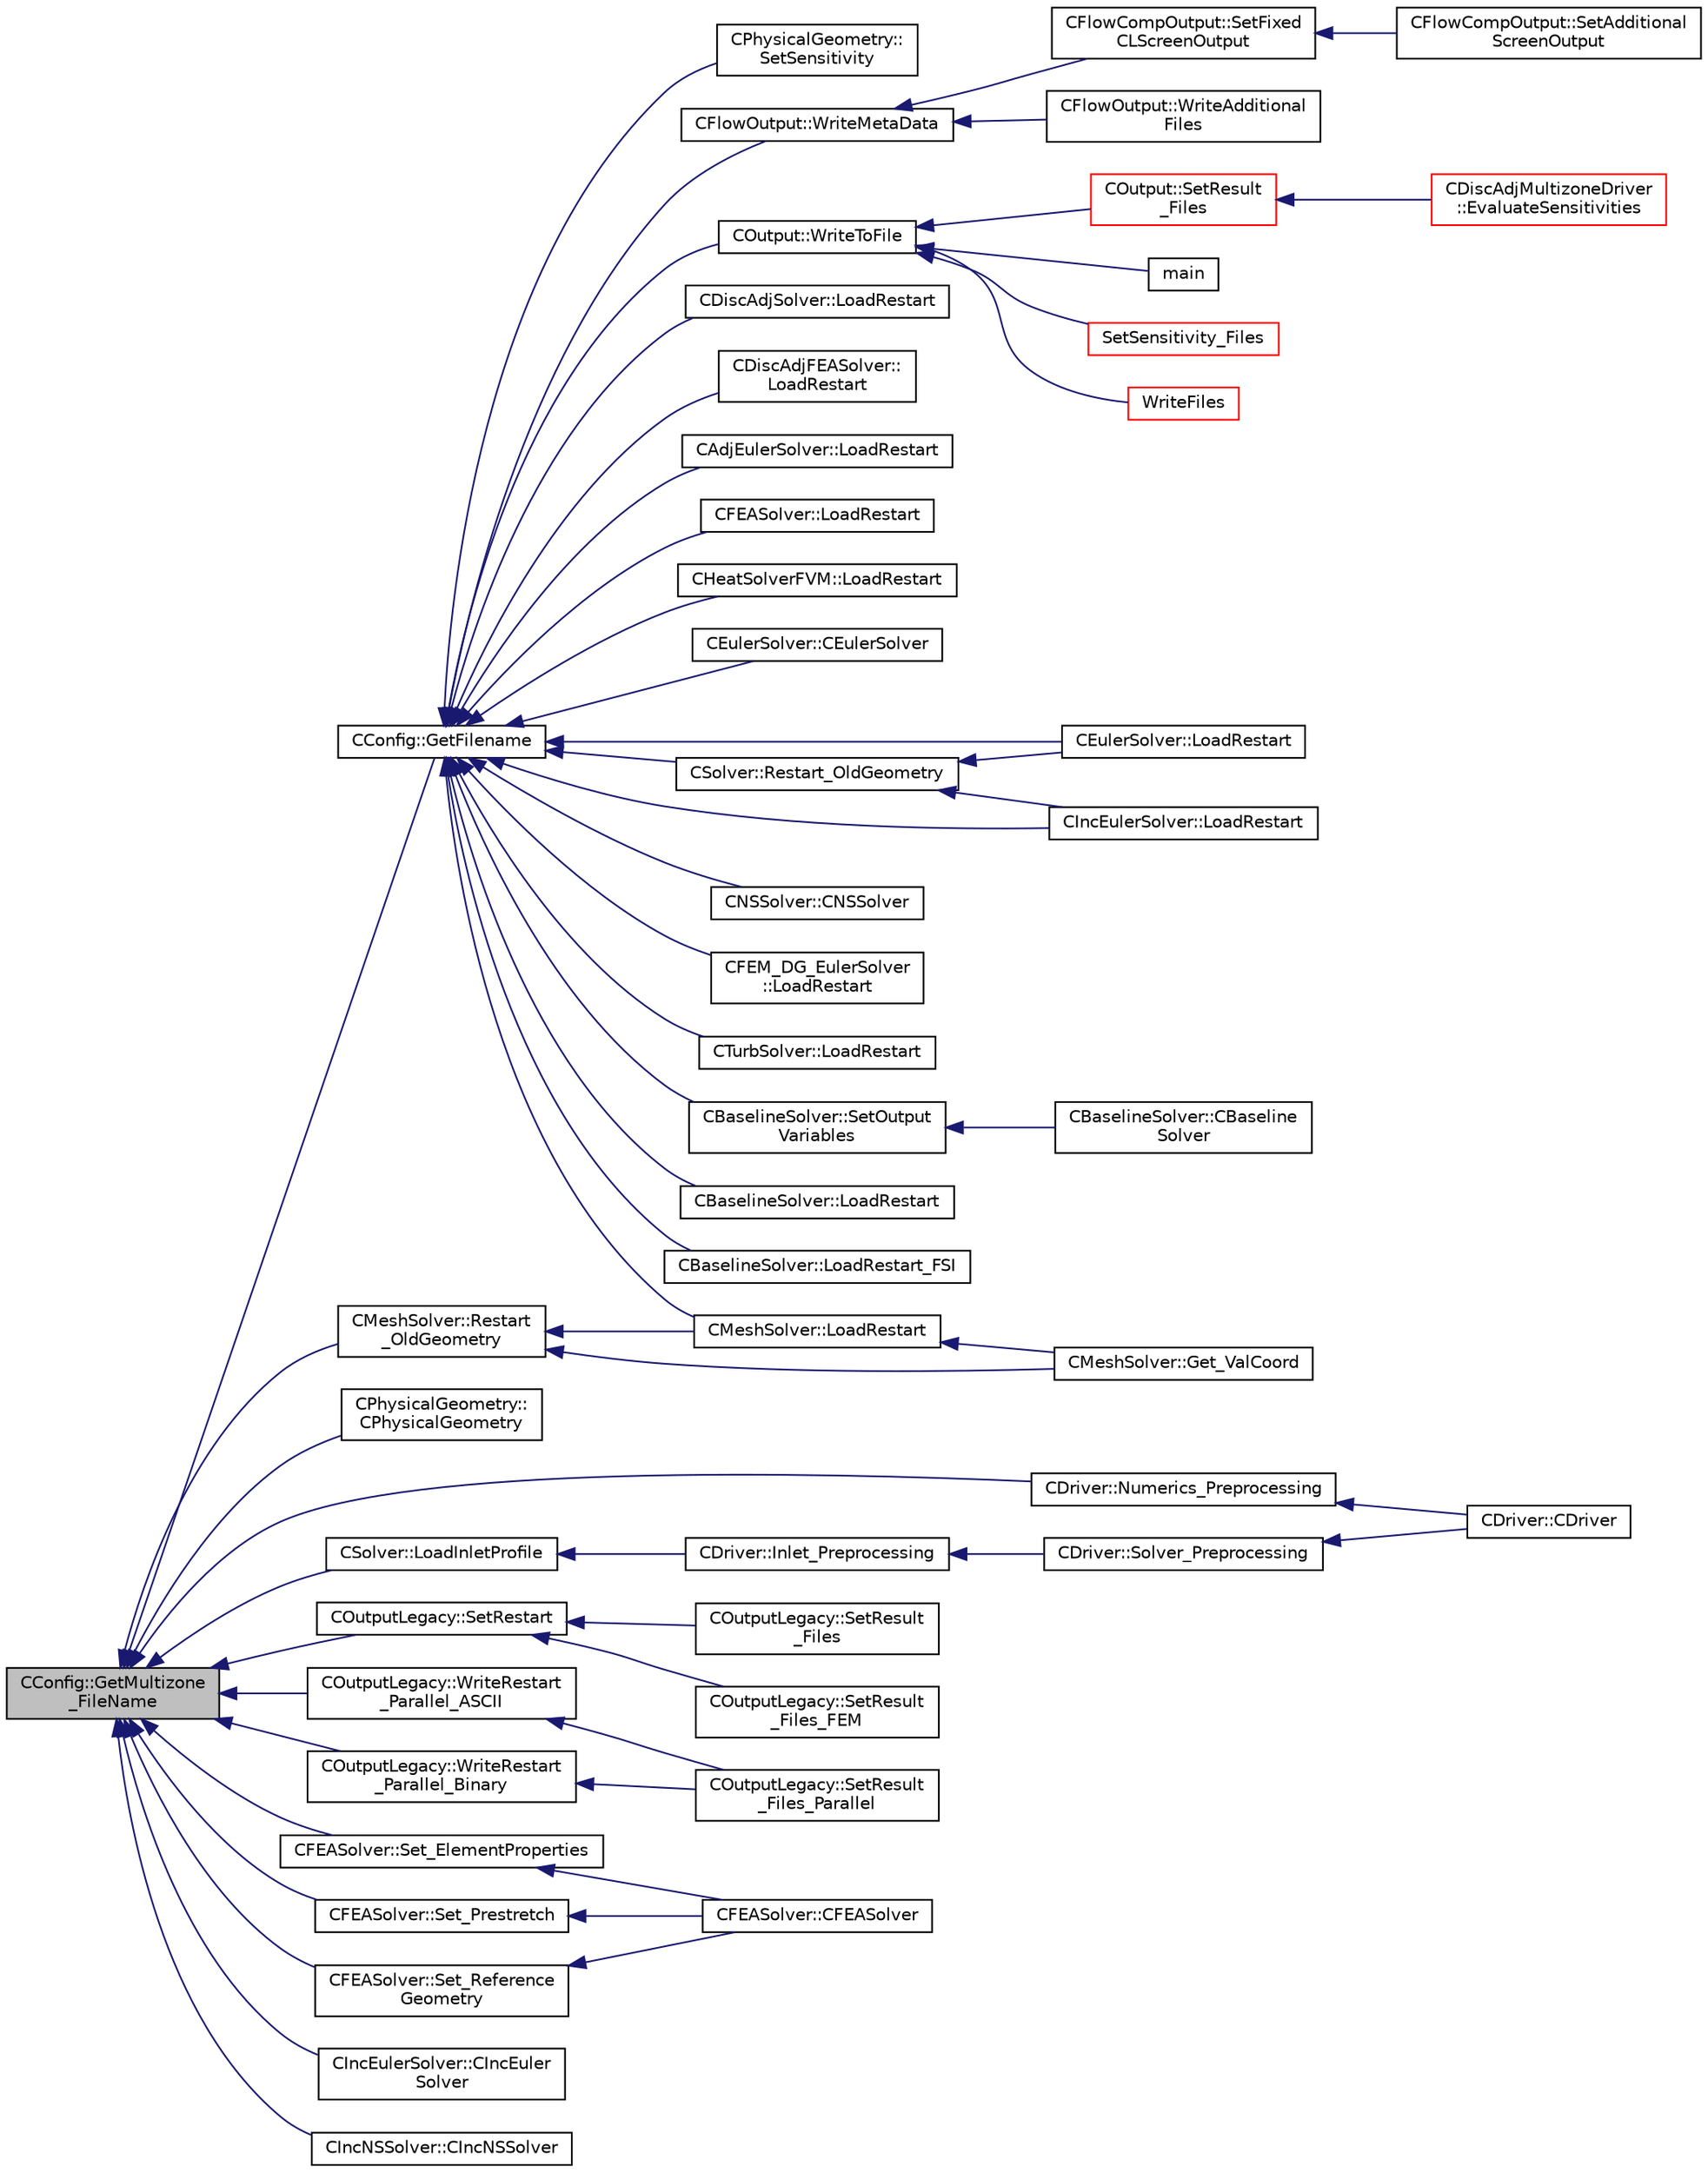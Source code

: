 digraph "CConfig::GetMultizone_FileName"
{
  edge [fontname="Helvetica",fontsize="10",labelfontname="Helvetica",labelfontsize="10"];
  node [fontname="Helvetica",fontsize="10",shape=record];
  rankdir="LR";
  Node8155 [label="CConfig::GetMultizone\l_FileName",height=0.2,width=0.4,color="black", fillcolor="grey75", style="filled", fontcolor="black"];
  Node8155 -> Node8156 [dir="back",color="midnightblue",fontsize="10",style="solid",fontname="Helvetica"];
  Node8156 [label="CConfig::GetFilename",height=0.2,width=0.4,color="black", fillcolor="white", style="filled",URL="$class_c_config.html#a71b8b08c6c1ba23c9ba1ed687bb635dc",tooltip="Add any numbers necessary to the filename (iteration number, zone ID ...) "];
  Node8156 -> Node8157 [dir="back",color="midnightblue",fontsize="10",style="solid",fontname="Helvetica"];
  Node8157 [label="CPhysicalGeometry::\lSetSensitivity",height=0.2,width=0.4,color="black", fillcolor="white", style="filled",URL="$class_c_physical_geometry.html#a01b28fa420b3d1138aa8816453202a33",tooltip="Read the sensitivity from adjoint solution file and store it. "];
  Node8156 -> Node8158 [dir="back",color="midnightblue",fontsize="10",style="solid",fontname="Helvetica"];
  Node8158 [label="CFlowOutput::WriteMetaData",height=0.2,width=0.4,color="black", fillcolor="white", style="filled",URL="$class_c_flow_output.html#a9674c1e90c9e8e3a4fac08b20d5b6ac0",tooltip="Write information to meta data file. "];
  Node8158 -> Node8159 [dir="back",color="midnightblue",fontsize="10",style="solid",fontname="Helvetica"];
  Node8159 [label="CFlowCompOutput::SetFixed\lCLScreenOutput",height=0.2,width=0.4,color="black", fillcolor="white", style="filled",URL="$class_c_flow_comp_output.html#a5f8640bafa6e69a7681c8b26e1058cf8",tooltip="Write additional output for fixed CL mode. "];
  Node8159 -> Node8160 [dir="back",color="midnightblue",fontsize="10",style="solid",fontname="Helvetica"];
  Node8160 [label="CFlowCompOutput::SetAdditional\lScreenOutput",height=0.2,width=0.4,color="black", fillcolor="white", style="filled",URL="$class_c_flow_comp_output.html#a3f892f5388328b73fe4d70128ac06494",tooltip="Write any additional output defined for the current solver. "];
  Node8158 -> Node8161 [dir="back",color="midnightblue",fontsize="10",style="solid",fontname="Helvetica"];
  Node8161 [label="CFlowOutput::WriteAdditional\lFiles",height=0.2,width=0.4,color="black", fillcolor="white", style="filled",URL="$class_c_flow_output.html#aaac3fb7b2575967b157c306065ab1ea8",tooltip="Write any additional files defined for the current solver. "];
  Node8156 -> Node8162 [dir="back",color="midnightblue",fontsize="10",style="solid",fontname="Helvetica"];
  Node8162 [label="COutput::WriteToFile",height=0.2,width=0.4,color="black", fillcolor="white", style="filled",URL="$class_c_output.html#af8fba1a012ec9464eb70e45d0bade78a",tooltip="Allocates the appropriate file writer based on the chosen format and writes sorted data to file..."];
  Node8162 -> Node8163 [dir="back",color="midnightblue",fontsize="10",style="solid",fontname="Helvetica"];
  Node8163 [label="COutput::SetResult\l_Files",height=0.2,width=0.4,color="red", fillcolor="white", style="filled",URL="$class_c_output.html#a8cae0e94e8769f55d5865df600acbc2f",tooltip="Loop through all requested output files and write the volume output data. "];
  Node8163 -> Node8164 [dir="back",color="midnightblue",fontsize="10",style="solid",fontname="Helvetica"];
  Node8164 [label="CDiscAdjMultizoneDriver\l::EvaluateSensitivities",height=0.2,width=0.4,color="red", fillcolor="white", style="filled",URL="$class_c_disc_adj_multizone_driver.html#ac2789097629674cfb7d4de64954024df",tooltip="Evaluate sensitivites for the current adjoint solution and output files. "];
  Node8162 -> Node8178 [dir="back",color="midnightblue",fontsize="10",style="solid",fontname="Helvetica"];
  Node8178 [label="main",height=0.2,width=0.4,color="black", fillcolor="white", style="filled",URL="$_s_u2___d_e_f_8cpp.html#a0ddf1224851353fc92bfbff6f499fa97"];
  Node8162 -> Node8179 [dir="back",color="midnightblue",fontsize="10",style="solid",fontname="Helvetica"];
  Node8179 [label="SetSensitivity_Files",height=0.2,width=0.4,color="red", fillcolor="white", style="filled",URL="$_s_u2___d_o_t_8cpp.html#a63d4fd49ad25f4916709545fb847948c",tooltip="Write the sensitivity (including mesh sensitivity) computed with the discrete adjoint method on the s..."];
  Node8162 -> Node8181 [dir="back",color="midnightblue",fontsize="10",style="solid",fontname="Helvetica"];
  Node8181 [label="WriteFiles",height=0.2,width=0.4,color="red", fillcolor="white", style="filled",URL="$_s_u2___s_o_l_8cpp.html#a43305e0af849b318ce139ccf6a164626"];
  Node8156 -> Node8183 [dir="back",color="midnightblue",fontsize="10",style="solid",fontname="Helvetica"];
  Node8183 [label="CDiscAdjSolver::LoadRestart",height=0.2,width=0.4,color="black", fillcolor="white", style="filled",URL="$class_c_disc_adj_solver.html#ae9b5d31c76381f5d45884642694d9879",tooltip="Load a solution from a restart file. "];
  Node8156 -> Node8184 [dir="back",color="midnightblue",fontsize="10",style="solid",fontname="Helvetica"];
  Node8184 [label="CDiscAdjFEASolver::\lLoadRestart",height=0.2,width=0.4,color="black", fillcolor="white", style="filled",URL="$class_c_disc_adj_f_e_a_solver.html#a21c5685021d084732a1aa3d552cd9043",tooltip="Load a solution from a restart file. "];
  Node8156 -> Node8185 [dir="back",color="midnightblue",fontsize="10",style="solid",fontname="Helvetica"];
  Node8185 [label="CAdjEulerSolver::LoadRestart",height=0.2,width=0.4,color="black", fillcolor="white", style="filled",URL="$class_c_adj_euler_solver.html#acaf1ae2d6c07b492ab1eeca389881731",tooltip="Load a solution from a restart file. "];
  Node8156 -> Node8186 [dir="back",color="midnightblue",fontsize="10",style="solid",fontname="Helvetica"];
  Node8186 [label="CFEASolver::LoadRestart",height=0.2,width=0.4,color="black", fillcolor="white", style="filled",URL="$class_c_f_e_a_solver.html#a5f70ded742a6204f439628d029ac294a",tooltip="Load a solution from a restart file. "];
  Node8156 -> Node8187 [dir="back",color="midnightblue",fontsize="10",style="solid",fontname="Helvetica"];
  Node8187 [label="CHeatSolverFVM::LoadRestart",height=0.2,width=0.4,color="black", fillcolor="white", style="filled",URL="$class_c_heat_solver_f_v_m.html#a206fdd2ca3b6c1a050945a07dc38bd80",tooltip="Load a solution from a restart file. "];
  Node8156 -> Node8188 [dir="back",color="midnightblue",fontsize="10",style="solid",fontname="Helvetica"];
  Node8188 [label="CEulerSolver::CEulerSolver",height=0.2,width=0.4,color="black", fillcolor="white", style="filled",URL="$class_c_euler_solver.html#ae1e74218b4e943111b100d7ddcbd4db9"];
  Node8156 -> Node8189 [dir="back",color="midnightblue",fontsize="10",style="solid",fontname="Helvetica"];
  Node8189 [label="CEulerSolver::LoadRestart",height=0.2,width=0.4,color="black", fillcolor="white", style="filled",URL="$class_c_euler_solver.html#a463d0854ec9cfb4a277794df9329ebae",tooltip="Load a solution from a restart file. "];
  Node8156 -> Node8190 [dir="back",color="midnightblue",fontsize="10",style="solid",fontname="Helvetica"];
  Node8190 [label="CNSSolver::CNSSolver",height=0.2,width=0.4,color="black", fillcolor="white", style="filled",URL="$class_c_n_s_solver.html#a2a8ad49c42b4546696e631cf44b7788b"];
  Node8156 -> Node8191 [dir="back",color="midnightblue",fontsize="10",style="solid",fontname="Helvetica"];
  Node8191 [label="CFEM_DG_EulerSolver\l::LoadRestart",height=0.2,width=0.4,color="black", fillcolor="white", style="filled",URL="$class_c_f_e_m___d_g___euler_solver.html#aa7f0f59d70754d0b2abb8face8f8398d",tooltip="Load a solution from a restart file. "];
  Node8156 -> Node8192 [dir="back",color="midnightblue",fontsize="10",style="solid",fontname="Helvetica"];
  Node8192 [label="CIncEulerSolver::LoadRestart",height=0.2,width=0.4,color="black", fillcolor="white", style="filled",URL="$class_c_inc_euler_solver.html#aa4c572590c60bbc0f3db269eb55ea12f",tooltip="Load a solution from a restart file. "];
  Node8156 -> Node8193 [dir="back",color="midnightblue",fontsize="10",style="solid",fontname="Helvetica"];
  Node8193 [label="CTurbSolver::LoadRestart",height=0.2,width=0.4,color="black", fillcolor="white", style="filled",URL="$class_c_turb_solver.html#a943c5037261d947714a8767bc77b7103",tooltip="Load a solution from a restart file. "];
  Node8156 -> Node8194 [dir="back",color="midnightblue",fontsize="10",style="solid",fontname="Helvetica"];
  Node8194 [label="CSolver::Restart_OldGeometry",height=0.2,width=0.4,color="black", fillcolor="white", style="filled",URL="$class_c_solver.html#a5a2c57500290322ac02752f98fa1f163",tooltip="Load the geometries at the previous time states n and nM1. "];
  Node8194 -> Node8189 [dir="back",color="midnightblue",fontsize="10",style="solid",fontname="Helvetica"];
  Node8194 -> Node8192 [dir="back",color="midnightblue",fontsize="10",style="solid",fontname="Helvetica"];
  Node8156 -> Node8195 [dir="back",color="midnightblue",fontsize="10",style="solid",fontname="Helvetica"];
  Node8195 [label="CBaselineSolver::SetOutput\lVariables",height=0.2,width=0.4,color="black", fillcolor="white", style="filled",URL="$class_c_baseline_solver.html#ab8e4b1b71d637dd0adee324d4a7a6315",tooltip="Set the number of variables and string names from the restart file. "];
  Node8195 -> Node8196 [dir="back",color="midnightblue",fontsize="10",style="solid",fontname="Helvetica"];
  Node8196 [label="CBaselineSolver::CBaseline\lSolver",height=0.2,width=0.4,color="black", fillcolor="white", style="filled",URL="$class_c_baseline_solver.html#a996d9c6ee613b5b45a25a765f3c5e2cd"];
  Node8156 -> Node8197 [dir="back",color="midnightblue",fontsize="10",style="solid",fontname="Helvetica"];
  Node8197 [label="CBaselineSolver::LoadRestart",height=0.2,width=0.4,color="black", fillcolor="white", style="filled",URL="$class_c_baseline_solver.html#acb5f7a5211dcf8ba4337e9b251024553",tooltip="Load a solution from a restart file. "];
  Node8156 -> Node8198 [dir="back",color="midnightblue",fontsize="10",style="solid",fontname="Helvetica"];
  Node8198 [label="CBaselineSolver::LoadRestart_FSI",height=0.2,width=0.4,color="black", fillcolor="white", style="filled",URL="$class_c_baseline_solver.html#a548bcd96c3163a46e4cdf6a041818d2a",tooltip="Load a FSI solution from a restart file. "];
  Node8156 -> Node8199 [dir="back",color="midnightblue",fontsize="10",style="solid",fontname="Helvetica"];
  Node8199 [label="CMeshSolver::LoadRestart",height=0.2,width=0.4,color="black", fillcolor="white", style="filled",URL="$class_c_mesh_solver.html#a158c64de91317d7570e7192493fe0a19",tooltip="Load a solution from a restart file. "];
  Node8199 -> Node8200 [dir="back",color="midnightblue",fontsize="10",style="solid",fontname="Helvetica"];
  Node8200 [label="CMeshSolver::Get_ValCoord",height=0.2,width=0.4,color="black", fillcolor="white", style="filled",URL="$class_c_mesh_solver.html#a91bd5c2365d1a619c804311e0d5550cb",tooltip="Get the value of the reference coordinate to set on the element structure. "];
  Node8155 -> Node8201 [dir="back",color="midnightblue",fontsize="10",style="solid",fontname="Helvetica"];
  Node8201 [label="CPhysicalGeometry::\lCPhysicalGeometry",height=0.2,width=0.4,color="black", fillcolor="white", style="filled",URL="$class_c_physical_geometry.html#a075a737b341a64de5463ddd41096692e",tooltip="Reads the geometry of the grid and adjust the boundary conditions with the configuration file..."];
  Node8155 -> Node8202 [dir="back",color="midnightblue",fontsize="10",style="solid",fontname="Helvetica"];
  Node8202 [label="CDriver::Numerics_Preprocessing",height=0.2,width=0.4,color="black", fillcolor="white", style="filled",URL="$class_c_driver.html#a5c0a3e0cf9f6c3931d307aef1aba7bf4",tooltip="Definition and allocation of all solver classes. "];
  Node8202 -> Node8203 [dir="back",color="midnightblue",fontsize="10",style="solid",fontname="Helvetica"];
  Node8203 [label="CDriver::CDriver",height=0.2,width=0.4,color="black", fillcolor="white", style="filled",URL="$class_c_driver.html#a3fca4a013a6efa9bbb38fe78a86b5f3d",tooltip="Constructor of the class. "];
  Node8155 -> Node8204 [dir="back",color="midnightblue",fontsize="10",style="solid",fontname="Helvetica"];
  Node8204 [label="COutputLegacy::SetRestart",height=0.2,width=0.4,color="black", fillcolor="white", style="filled",URL="$class_c_output_legacy.html#adadfc4d06c13f5fa3d6c9e21688329f4",tooltip="Write a native SU2 restart file. "];
  Node8204 -> Node8205 [dir="back",color="midnightblue",fontsize="10",style="solid",fontname="Helvetica"];
  Node8205 [label="COutputLegacy::SetResult\l_Files",height=0.2,width=0.4,color="black", fillcolor="white", style="filled",URL="$class_c_output_legacy.html#aa817439538e8cf82f82acbfa0bf7e735",tooltip="Writes and organizes the all the output files, except the history one, for serial computations..."];
  Node8204 -> Node8206 [dir="back",color="midnightblue",fontsize="10",style="solid",fontname="Helvetica"];
  Node8206 [label="COutputLegacy::SetResult\l_Files_FEM",height=0.2,width=0.4,color="black", fillcolor="white", style="filled",URL="$class_c_output_legacy.html#a25b90eb5e2bd0f05f92a89f0768f2181",tooltip="Writes and organizes the all the output files, except the history one, for serial computations with t..."];
  Node8155 -> Node8207 [dir="back",color="midnightblue",fontsize="10",style="solid",fontname="Helvetica"];
  Node8207 [label="COutputLegacy::WriteRestart\l_Parallel_ASCII",height=0.2,width=0.4,color="black", fillcolor="white", style="filled",URL="$class_c_output_legacy.html#a6511b32d9b2fd3198c1de49256469fa0",tooltip="Write a native SU2 restart file (ASCII) in parallel. "];
  Node8207 -> Node8208 [dir="back",color="midnightblue",fontsize="10",style="solid",fontname="Helvetica"];
  Node8208 [label="COutputLegacy::SetResult\l_Files_Parallel",height=0.2,width=0.4,color="black", fillcolor="white", style="filled",URL="$class_c_output_legacy.html#a9e7832982d8237df4df455b027fd203b",tooltip="Writes and organizes the all the output files, except the history one, for parallel computations..."];
  Node8155 -> Node8209 [dir="back",color="midnightblue",fontsize="10",style="solid",fontname="Helvetica"];
  Node8209 [label="COutputLegacy::WriteRestart\l_Parallel_Binary",height=0.2,width=0.4,color="black", fillcolor="white", style="filled",URL="$class_c_output_legacy.html#a7bfa3a24fa48b0771e55199bf7ad7145",tooltip="Write a native SU2 restart file (binary) in parallel. "];
  Node8209 -> Node8208 [dir="back",color="midnightblue",fontsize="10",style="solid",fontname="Helvetica"];
  Node8155 -> Node8210 [dir="back",color="midnightblue",fontsize="10",style="solid",fontname="Helvetica"];
  Node8210 [label="CFEASolver::Set_ElementProperties",height=0.2,width=0.4,color="black", fillcolor="white", style="filled",URL="$class_c_f_e_a_solver.html#a30646a552a50f0361d80ba99149eeff1",tooltip="Set container of element properties. "];
  Node8210 -> Node8211 [dir="back",color="midnightblue",fontsize="10",style="solid",fontname="Helvetica"];
  Node8211 [label="CFEASolver::CFEASolver",height=0.2,width=0.4,color="black", fillcolor="white", style="filled",URL="$class_c_f_e_a_solver.html#a1d4c7d17d9c7143d3079fc78fae1599d"];
  Node8155 -> Node8212 [dir="back",color="midnightblue",fontsize="10",style="solid",fontname="Helvetica"];
  Node8212 [label="CFEASolver::Set_Prestretch",height=0.2,width=0.4,color="black", fillcolor="white", style="filled",URL="$class_c_f_e_a_solver.html#a97415c38a336c1bb03a74a61be0c3568",tooltip="Set a reference geometry for prestretched conditions. "];
  Node8212 -> Node8211 [dir="back",color="midnightblue",fontsize="10",style="solid",fontname="Helvetica"];
  Node8155 -> Node8213 [dir="back",color="midnightblue",fontsize="10",style="solid",fontname="Helvetica"];
  Node8213 [label="CFEASolver::Set_Reference\lGeometry",height=0.2,width=0.4,color="black", fillcolor="white", style="filled",URL="$class_c_f_e_a_solver.html#ae7d8e55f2ec6a53af24eec6d096e9953",tooltip="Set a reference geometry for . "];
  Node8213 -> Node8211 [dir="back",color="midnightblue",fontsize="10",style="solid",fontname="Helvetica"];
  Node8155 -> Node8214 [dir="back",color="midnightblue",fontsize="10",style="solid",fontname="Helvetica"];
  Node8214 [label="CIncEulerSolver::CIncEuler\lSolver",height=0.2,width=0.4,color="black", fillcolor="white", style="filled",URL="$class_c_inc_euler_solver.html#a91f644b8f9a00215bac5bcd31dfc06d8"];
  Node8155 -> Node8215 [dir="back",color="midnightblue",fontsize="10",style="solid",fontname="Helvetica"];
  Node8215 [label="CIncNSSolver::CIncNSSolver",height=0.2,width=0.4,color="black", fillcolor="white", style="filled",URL="$class_c_inc_n_s_solver.html#a82152ac7e91fb1c5c073d98a1f08e2aa"];
  Node8155 -> Node8216 [dir="back",color="midnightblue",fontsize="10",style="solid",fontname="Helvetica"];
  Node8216 [label="CSolver::LoadInletProfile",height=0.2,width=0.4,color="black", fillcolor="white", style="filled",URL="$class_c_solver.html#ad5edf3f378a08715c57d8598a114eb5a",tooltip="Load a inlet profile data from file into a particular solver. "];
  Node8216 -> Node8217 [dir="back",color="midnightblue",fontsize="10",style="solid",fontname="Helvetica"];
  Node8217 [label="CDriver::Inlet_Preprocessing",height=0.2,width=0.4,color="black", fillcolor="white", style="filled",URL="$class_c_driver.html#a8d1d31e052654d8727217a911482b898",tooltip="Preprocess the inlets via file input for all solvers. "];
  Node8217 -> Node8218 [dir="back",color="midnightblue",fontsize="10",style="solid",fontname="Helvetica"];
  Node8218 [label="CDriver::Solver_Preprocessing",height=0.2,width=0.4,color="black", fillcolor="white", style="filled",URL="$class_c_driver.html#add15058928d0b7462a7b8257417d0914",tooltip="Definition and allocation of all solution classes. "];
  Node8218 -> Node8203 [dir="back",color="midnightblue",fontsize="10",style="solid",fontname="Helvetica"];
  Node8155 -> Node8219 [dir="back",color="midnightblue",fontsize="10",style="solid",fontname="Helvetica"];
  Node8219 [label="CMeshSolver::Restart\l_OldGeometry",height=0.2,width=0.4,color="black", fillcolor="white", style="filled",URL="$class_c_mesh_solver.html#a574b9ed9e35690629a7c706e8e0c32e7",tooltip="Load the geometries at the previous time states n and nM1. "];
  Node8219 -> Node8200 [dir="back",color="midnightblue",fontsize="10",style="solid",fontname="Helvetica"];
  Node8219 -> Node8199 [dir="back",color="midnightblue",fontsize="10",style="solid",fontname="Helvetica"];
}
